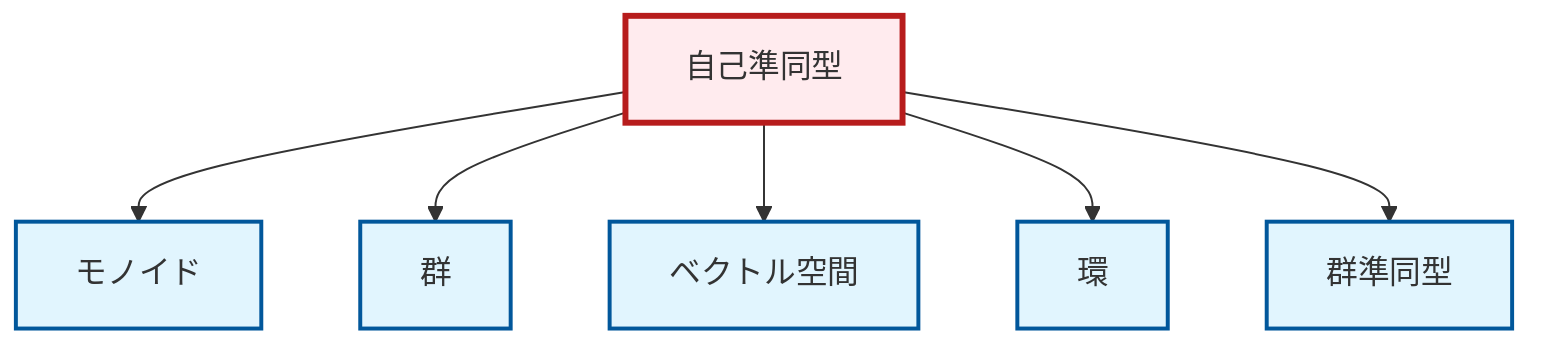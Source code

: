 graph TD
    classDef definition fill:#e1f5fe,stroke:#01579b,stroke-width:2px
    classDef theorem fill:#f3e5f5,stroke:#4a148c,stroke-width:2px
    classDef axiom fill:#fff3e0,stroke:#e65100,stroke-width:2px
    classDef example fill:#e8f5e9,stroke:#1b5e20,stroke-width:2px
    classDef current fill:#ffebee,stroke:#b71c1c,stroke-width:3px
    def-homomorphism["群準同型"]:::definition
    def-ring["環"]:::definition
    def-endomorphism["自己準同型"]:::definition
    def-monoid["モノイド"]:::definition
    def-group["群"]:::definition
    def-vector-space["ベクトル空間"]:::definition
    def-endomorphism --> def-monoid
    def-endomorphism --> def-group
    def-endomorphism --> def-vector-space
    def-endomorphism --> def-ring
    def-endomorphism --> def-homomorphism
    class def-endomorphism current